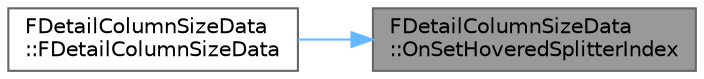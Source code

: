 digraph "FDetailColumnSizeData::OnSetHoveredSplitterIndex"
{
 // INTERACTIVE_SVG=YES
 // LATEX_PDF_SIZE
  bgcolor="transparent";
  edge [fontname=Helvetica,fontsize=10,labelfontname=Helvetica,labelfontsize=10];
  node [fontname=Helvetica,fontsize=10,shape=box,height=0.2,width=0.4];
  rankdir="RL";
  Node1 [id="Node000001",label="FDetailColumnSizeData\l::OnSetHoveredSplitterIndex",height=0.2,width=0.4,color="gray40", fillcolor="grey60", style="filled", fontcolor="black",tooltip=" "];
  Node1 -> Node2 [id="edge1_Node000001_Node000002",dir="back",color="steelblue1",style="solid",tooltip=" "];
  Node2 [id="Node000002",label="FDetailColumnSizeData\l::FDetailColumnSizeData",height=0.2,width=0.4,color="grey40", fillcolor="white", style="filled",URL="$d2/db4/classFDetailColumnSizeData.html#a9cec480462253fd64c22a6e93df746e1",tooltip=" "];
}
